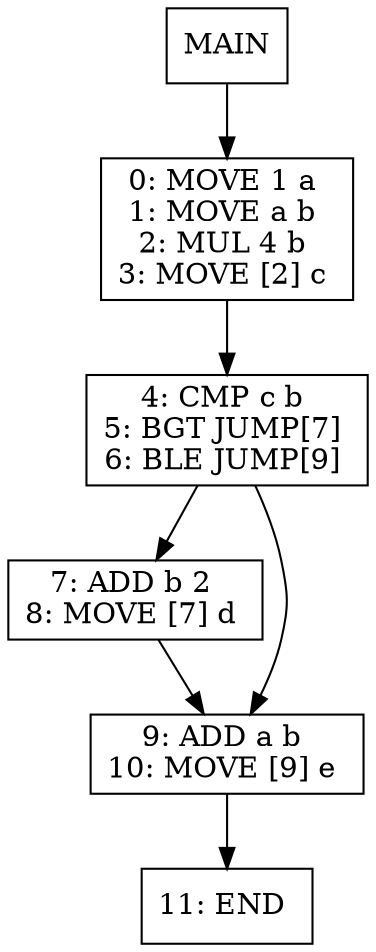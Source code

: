 digraph test017 {
node [shape=box]
1[label="MAIN"]
1 -> 3
3[label="0: MOVE 1 a 
1: MOVE a b 
2: MUL 4 b 
3: MOVE [2] c 
"]
3 -> 6
6[label="4: CMP c b 
5: BGT JUMP[7] 
6: BLE JUMP[9] 
"]
6 -> 8
8[label="7: ADD b 2 
8: MOVE [7] d 
"]
8 -> 7
7[label="9: ADD a b 
10: MOVE [9] e 
"]
7 -> 10
10[label="11: END 
"]
6 -> 7
}
